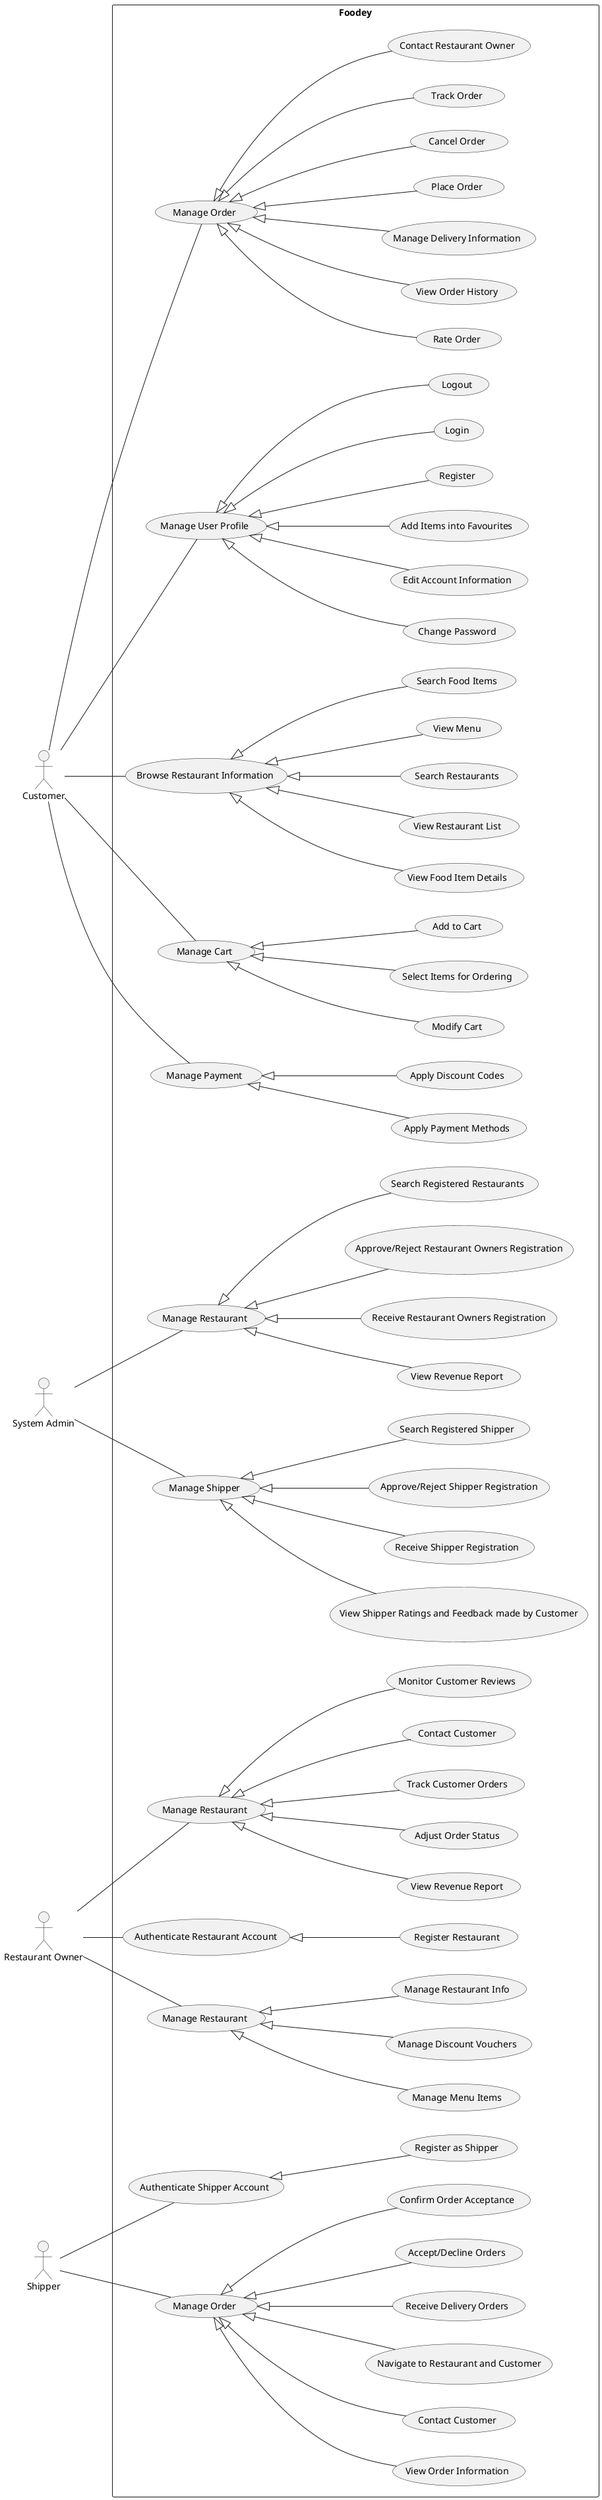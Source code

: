 @startuml Foodey_usecase

left to right direction

actor "Customer" as Cm
actor "System Admin" as SA
actor "Restaurant Owner" as RO
actor "Shipper" as Shp

rectangle Foodey{
    /'Customer'/
    'UC_G01
    usecase "Browse Restaurant Information" as UC_G01
    usecase "View Restaurant List" as UC01
    usecase "Search Restaurants" as UC02
    usecase "View Menu" as UC03
    usecase "Search Food Items" as UC04
    usecase "View Food Item Details" as UC05
    UC_G01 <|-- UC01
    UC_G01 <|-- UC02
    UC_G01 <|-- UC03
    UC_G01 <|-- UC04
    UC_G01 <|-- UC05

    'UC_G02
    usecase "Manage Cart" as UC_G02
    usecase "Add to Cart" as UC06
    usecase "Modify Cart" as UC07
    usecase "Select Items for Ordering" as UC08
    UC_G02 <|-- UC06
    UC_G02 <|-- UC07
    UC_G02 <|-- UC08    
    
    'UC_G03
    usecase "Manage Payment" as UC_G03
    usecase "Apply Payment Methods" as UC10
    usecase "Apply Discount Codes" as UC11
    UC_G03 <|-- UC10
    UC_G03 <|-- UC11
    
    'UC_G04
    usecase "Manage Order" as UC_G04
    usecase "Manage Delivery Information" as UC09
    usecase "Place Order" as UC12
    usecase "Cancel Order" as UC13
    usecase "Track Order" as UC14
    usecase "Contact Restaurant Owner" as UC15
    usecase "Rate Order" as UC16
    usecase "View Order History" as UC17
    UC_G04 <|-- UC09
    UC_G04 <|-- UC12
    UC_G04 <|-- UC13
    UC_G04 <|-- UC14
    UC_G04 <|-- UC15
    UC_G04 <|-- UC16
    UC_G04 <|-- UC17

    'UC_G06
    usecase "Manage User Profile" as UC_G06
    usecase "Edit Account Information" as UC18
    usecase "Add Items into Favourites" as UC19
    usecase "Register" as UC20
    usecase "Login" as UC21
    usecase "Logout" as UC22
    usecase "Change Password" as UC23
    UC_G06 <|-- UC18
    UC_G06 <|-- UC19
    UC_G06 <|-- UC20
    UC_G06 <|-- UC21
    UC_G06 <|-- UC22
    UC_G06 <|-- UC23

    /'Restaurant Owner'/
    'UC_G07
    usecase "Authenticate Restaurant Account" as UC_G07
    usecase "Register Restaurant" as UC24
    UC_G07 <|-- UC24

    'UC_G08
    usecase "Manage Restaurant" as UC_G08
    usecase "Manage Restaurant Info" as UC26
    usecase "Manage Menu Items" as UC27
    usecase "Manage Discount Vouchers" as UC28
    UC_G08 <|-- UC26
    UC_G08 <|-- UC27
    UC_G08 <|-- UC28

    'UC_G09
    usecase "Manage Restaurant" as UC_G09
    usecase "Adjust Order Status" as UC30
    usecase "Track Customer Orders" as UC31
    usecase "Contact Customer" as UC32
    usecase "Monitor Customer Reviews" as UC33
    usecase "View Revenue Report" as UC34
    UC_G09 <|-- UC30
    UC_G09 <|-- UC31
    UC_G09 <|-- UC32
    UC_G09 <|-- UC33
    UC_G09 <|-- UC34

    /'Shipper'/
    'UC_G10
    usecase "Authenticate Shipper Account" as UC_G10
    usecase "Register as Shipper" as UC36
    UC_G10 <|-- UC36

    'UC_G11
    usecase "Manage Order" as UC_G11
    usecase "Receive Delivery Orders" as UC37
    usecase "Accept/Decline Orders" as UC38
    usecase "Confirm Order Acceptance" as UC39
    usecase "View Order Information" as UC40
    usecase "Contact Customer" as UC41
    usecase "Navigate to Restaurant and Customer" as UC42
    UC_G11 <|-- UC37
    UC_G11 <|-- UC38
    UC_G11 <|-- UC39
    UC_G11 <|-- UC40
    UC_G11 <|-- UC41
    UC_G11 <|-- UC42

    /'System Admin'/
    'UC_G12
    usecase "Manage Restaurant" as UC_G12
    usecase "Receive Restaurant Owners Registration" as UC43
    usecase "Approve/Reject Restaurant Owners Registration" as UC44
    usecase "Search Registered Restaurants" as UC45
    usecase "View Revenue Report" as UC46
    UC_G12 <|-- UC43
    UC_G12 <|-- UC44
    UC_G12 <|-- UC45
    UC_G12 <|-- UC46

    'UC_G13
    usecase "Manage Shipper" as UC_G13
    usecase "Receive Shipper Registration" as UC47
    usecase "Approve/Reject Shipper Registration" as UC48
    usecase "Search Registered Shipper" as UC49
    usecase "View Shipper Ratings and Feedback made by Customer" as UC50
    UC_G13 <|-- UC47
    UC_G13 <|-- UC48
    UC_G13 <|-- UC49
    UC_G13 <|-- UC50
}   

/'Cm usecases'/
Cm -- UC_G01
Cm -- UC_G02
Cm -- UC_G03
Cm -- UC_G04
Cm -- UC_G06

/'RO usecases'/
RO -- UC_G07
RO -- UC_G08
RO -- UC_G09

/'Shp usecases'/
Shp -- UC_G10
Shp -- UC_G11

/'SA usecases'/
SA -- UC_G12
SA -- UC_G13


@enduml